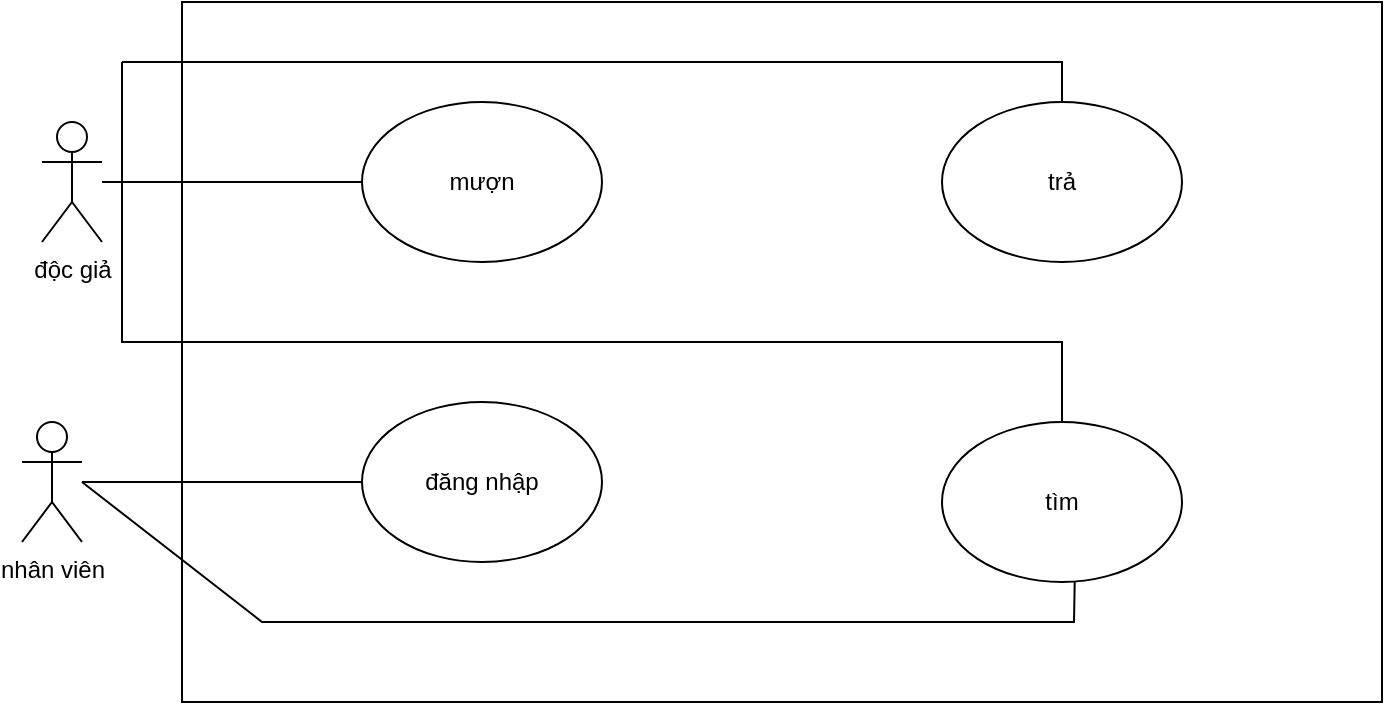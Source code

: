 <mxfile version="28.2.8">
  <diagram name="Page-1" id="2oKVvnqohhyPQMeAu56E">
    <mxGraphModel dx="951" dy="561" grid="1" gridSize="10" guides="1" tooltips="1" connect="1" arrows="1" fold="1" page="1" pageScale="1" pageWidth="850" pageHeight="1100" math="0" shadow="0">
      <root>
        <mxCell id="0" />
        <mxCell id="1" parent="0" />
        <mxCell id="DGcLcXEjcCknG3M7fNbA-1" value="" style="rounded=0;whiteSpace=wrap;html=1;" vertex="1" parent="1">
          <mxGeometry x="110" y="230" width="600" height="350" as="geometry" />
        </mxCell>
        <mxCell id="DGcLcXEjcCknG3M7fNbA-9" style="edgeStyle=orthogonalEdgeStyle;rounded=0;orthogonalLoop=1;jettySize=auto;html=1;exitX=0.5;exitY=0.5;exitDx=0;exitDy=0;exitPerimeter=0;entryX=0.5;entryY=0.5;entryDx=0;entryDy=0;entryPerimeter=0;" edge="1" parent="1" source="DGcLcXEjcCknG3M7fNbA-2" target="DGcLcXEjcCknG3M7fNbA-2">
          <mxGeometry relative="1" as="geometry">
            <mxPoint x="30" y="340" as="targetPoint" />
          </mxGeometry>
        </mxCell>
        <mxCell id="DGcLcXEjcCknG3M7fNbA-2" value="nhân viên" style="shape=umlActor;verticalLabelPosition=bottom;verticalAlign=top;html=1;outlineConnect=0;" vertex="1" parent="1">
          <mxGeometry x="30" y="440" width="30" height="60" as="geometry" />
        </mxCell>
        <mxCell id="DGcLcXEjcCknG3M7fNbA-3" value="độc giả" style="shape=umlActor;verticalLabelPosition=bottom;verticalAlign=top;html=1;outlineConnect=0;" vertex="1" parent="1">
          <mxGeometry x="40" y="290" width="30" height="60" as="geometry" />
        </mxCell>
        <mxCell id="DGcLcXEjcCknG3M7fNbA-4" value="mượn" style="ellipse;whiteSpace=wrap;html=1;" vertex="1" parent="1">
          <mxGeometry x="200" y="280" width="120" height="80" as="geometry" />
        </mxCell>
        <mxCell id="DGcLcXEjcCknG3M7fNbA-5" value="trả" style="ellipse;whiteSpace=wrap;html=1;" vertex="1" parent="1">
          <mxGeometry x="490" y="280" width="120" height="80" as="geometry" />
        </mxCell>
        <mxCell id="DGcLcXEjcCknG3M7fNbA-6" value="tìm" style="ellipse;whiteSpace=wrap;html=1;" vertex="1" parent="1">
          <mxGeometry x="490" y="440" width="120" height="80" as="geometry" />
        </mxCell>
        <mxCell id="DGcLcXEjcCknG3M7fNbA-7" value="đăng nhập" style="ellipse;whiteSpace=wrap;html=1;" vertex="1" parent="1">
          <mxGeometry x="200" y="430" width="120" height="80" as="geometry" />
        </mxCell>
        <mxCell id="DGcLcXEjcCknG3M7fNbA-8" value="" style="endArrow=none;html=1;rounded=0;entryX=0;entryY=0.5;entryDx=0;entryDy=0;" edge="1" parent="1" source="DGcLcXEjcCknG3M7fNbA-2" target="DGcLcXEjcCknG3M7fNbA-7">
          <mxGeometry width="50" height="50" relative="1" as="geometry">
            <mxPoint x="400" y="460" as="sourcePoint" />
            <mxPoint x="450" y="410" as="targetPoint" />
          </mxGeometry>
        </mxCell>
        <mxCell id="DGcLcXEjcCknG3M7fNbA-10" value="" style="endArrow=none;html=1;rounded=0;entryX=0;entryY=0.5;entryDx=0;entryDy=0;" edge="1" parent="1" source="DGcLcXEjcCknG3M7fNbA-3" target="DGcLcXEjcCknG3M7fNbA-4">
          <mxGeometry width="50" height="50" relative="1" as="geometry">
            <mxPoint x="80" y="280" as="sourcePoint" />
            <mxPoint x="130" y="230" as="targetPoint" />
          </mxGeometry>
        </mxCell>
        <mxCell id="DGcLcXEjcCknG3M7fNbA-11" value="" style="endArrow=none;html=1;rounded=0;entryX=0.5;entryY=0;entryDx=0;entryDy=0;" edge="1" parent="1" target="DGcLcXEjcCknG3M7fNbA-5">
          <mxGeometry width="50" height="50" relative="1" as="geometry">
            <mxPoint x="80" y="260" as="sourcePoint" />
            <mxPoint x="450" y="410" as="targetPoint" />
            <Array as="points">
              <mxPoint x="550" y="260" />
            </Array>
          </mxGeometry>
        </mxCell>
        <mxCell id="DGcLcXEjcCknG3M7fNbA-12" value="" style="endArrow=none;html=1;rounded=0;" edge="1" parent="1">
          <mxGeometry width="50" height="50" relative="1" as="geometry">
            <mxPoint x="80" y="320" as="sourcePoint" />
            <mxPoint x="80" y="260" as="targetPoint" />
          </mxGeometry>
        </mxCell>
        <mxCell id="DGcLcXEjcCknG3M7fNbA-13" value="" style="endArrow=none;html=1;rounded=0;entryX=0.5;entryY=0;entryDx=0;entryDy=0;" edge="1" parent="1" target="DGcLcXEjcCknG3M7fNbA-6">
          <mxGeometry width="50" height="50" relative="1" as="geometry">
            <mxPoint x="80" y="320" as="sourcePoint" />
            <mxPoint x="480" y="420" as="targetPoint" />
            <Array as="points">
              <mxPoint x="80" y="400" />
              <mxPoint x="550" y="400" />
            </Array>
          </mxGeometry>
        </mxCell>
        <mxCell id="DGcLcXEjcCknG3M7fNbA-14" value="" style="endArrow=none;html=1;rounded=0;exitX=0.553;exitY=0.996;exitDx=0;exitDy=0;exitPerimeter=0;" edge="1" parent="1" source="DGcLcXEjcCknG3M7fNbA-6">
          <mxGeometry width="50" height="50" relative="1" as="geometry">
            <mxPoint x="380" y="410" as="sourcePoint" />
            <mxPoint x="60" y="470" as="targetPoint" />
            <Array as="points">
              <mxPoint x="556" y="540" />
              <mxPoint x="150" y="540" />
            </Array>
          </mxGeometry>
        </mxCell>
      </root>
    </mxGraphModel>
  </diagram>
</mxfile>
